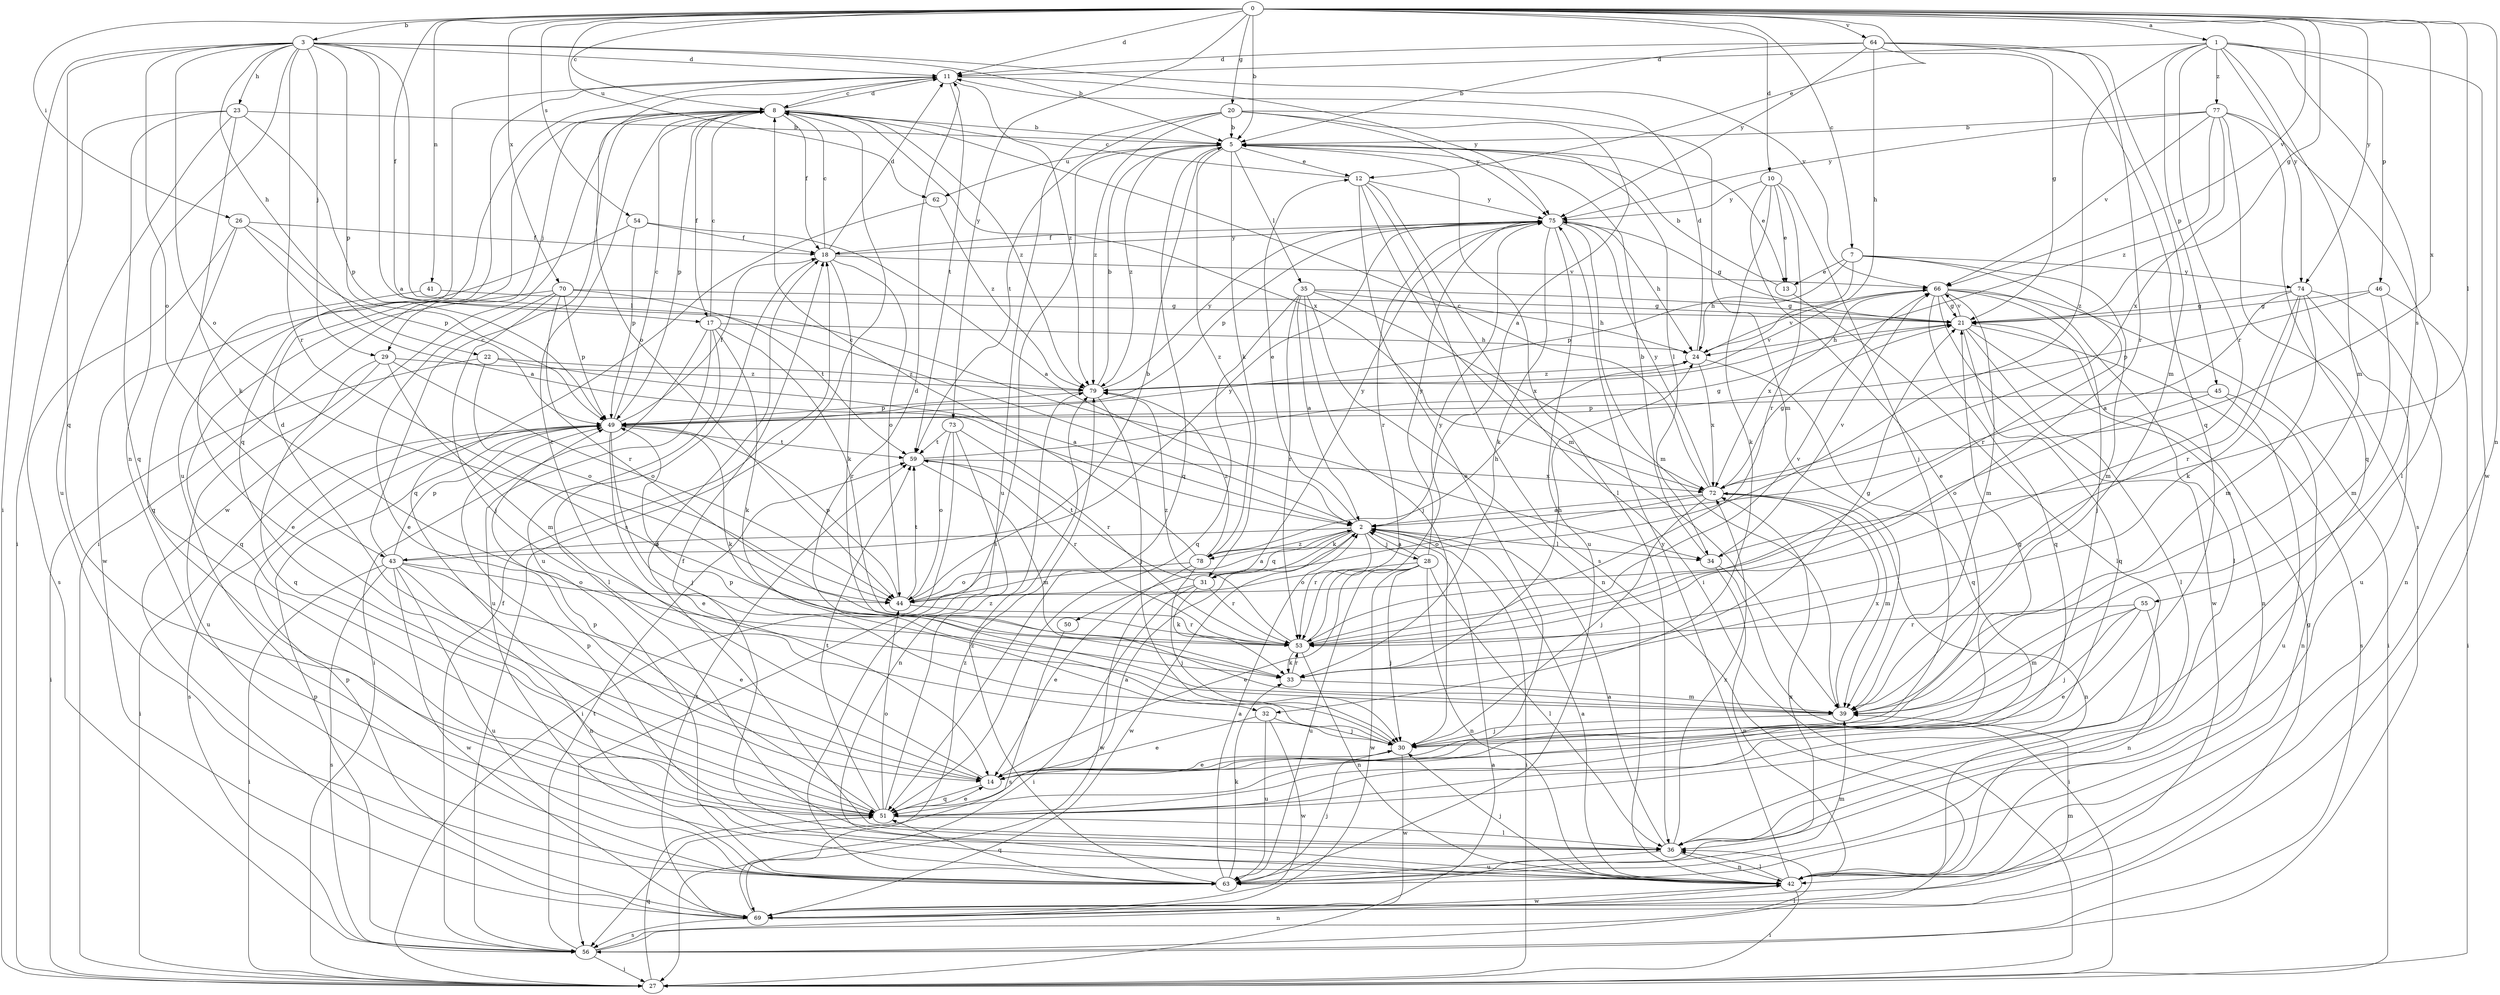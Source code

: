 strict digraph  {
0;
1;
2;
3;
5;
7;
8;
10;
11;
12;
13;
14;
17;
18;
20;
21;
22;
23;
24;
26;
27;
28;
29;
30;
31;
32;
33;
34;
35;
36;
39;
41;
42;
43;
44;
45;
46;
49;
50;
51;
53;
54;
55;
56;
59;
62;
63;
64;
66;
69;
70;
72;
73;
74;
75;
77;
78;
79;
0 -> 1  [label=a];
0 -> 3  [label=b];
0 -> 5  [label=b];
0 -> 7  [label=c];
0 -> 8  [label=c];
0 -> 10  [label=d];
0 -> 11  [label=d];
0 -> 12  [label=e];
0 -> 17  [label=f];
0 -> 20  [label=g];
0 -> 21  [label=g];
0 -> 26  [label=i];
0 -> 34  [label=l];
0 -> 41  [label=n];
0 -> 42  [label=n];
0 -> 54  [label=s];
0 -> 62  [label=u];
0 -> 64  [label=v];
0 -> 66  [label=v];
0 -> 70  [label=x];
0 -> 72  [label=x];
0 -> 73  [label=y];
0 -> 74  [label=y];
1 -> 11  [label=d];
1 -> 39  [label=m];
1 -> 45  [label=p];
1 -> 46  [label=p];
1 -> 53  [label=r];
1 -> 55  [label=s];
1 -> 69  [label=w];
1 -> 74  [label=y];
1 -> 77  [label=z];
1 -> 78  [label=z];
2 -> 12  [label=e];
2 -> 27  [label=i];
2 -> 28  [label=j];
2 -> 31  [label=k];
2 -> 34  [label=l];
2 -> 43  [label=o];
2 -> 50  [label=q];
2 -> 53  [label=r];
2 -> 69  [label=w];
2 -> 78  [label=z];
3 -> 2  [label=a];
3 -> 5  [label=b];
3 -> 11  [label=d];
3 -> 22  [label=h];
3 -> 23  [label=h];
3 -> 27  [label=i];
3 -> 29  [label=j];
3 -> 34  [label=l];
3 -> 42  [label=n];
3 -> 43  [label=o];
3 -> 44  [label=o];
3 -> 49  [label=p];
3 -> 51  [label=q];
3 -> 53  [label=r];
3 -> 66  [label=v];
5 -> 12  [label=e];
5 -> 13  [label=e];
5 -> 31  [label=k];
5 -> 34  [label=l];
5 -> 35  [label=l];
5 -> 36  [label=l];
5 -> 51  [label=q];
5 -> 56  [label=s];
5 -> 62  [label=u];
5 -> 78  [label=z];
5 -> 79  [label=z];
7 -> 13  [label=e];
7 -> 24  [label=h];
7 -> 39  [label=m];
7 -> 49  [label=p];
7 -> 53  [label=r];
7 -> 74  [label=y];
8 -> 5  [label=b];
8 -> 11  [label=d];
8 -> 17  [label=f];
8 -> 18  [label=f];
8 -> 27  [label=i];
8 -> 29  [label=j];
8 -> 49  [label=p];
8 -> 56  [label=s];
8 -> 69  [label=w];
8 -> 72  [label=x];
8 -> 79  [label=z];
10 -> 13  [label=e];
10 -> 14  [label=e];
10 -> 30  [label=j];
10 -> 32  [label=k];
10 -> 53  [label=r];
10 -> 75  [label=y];
11 -> 8  [label=c];
11 -> 44  [label=o];
11 -> 51  [label=q];
11 -> 59  [label=t];
11 -> 63  [label=u];
11 -> 75  [label=y];
11 -> 79  [label=z];
12 -> 8  [label=c];
12 -> 14  [label=e];
12 -> 27  [label=i];
12 -> 39  [label=m];
12 -> 56  [label=s];
12 -> 75  [label=y];
13 -> 5  [label=b];
13 -> 36  [label=l];
14 -> 8  [label=c];
14 -> 11  [label=d];
14 -> 21  [label=g];
14 -> 51  [label=q];
17 -> 8  [label=c];
17 -> 24  [label=h];
17 -> 27  [label=i];
17 -> 32  [label=k];
17 -> 36  [label=l];
17 -> 53  [label=r];
17 -> 63  [label=u];
18 -> 8  [label=c];
18 -> 11  [label=d];
18 -> 33  [label=k];
18 -> 44  [label=o];
18 -> 63  [label=u];
18 -> 66  [label=v];
18 -> 75  [label=y];
20 -> 2  [label=a];
20 -> 5  [label=b];
20 -> 39  [label=m];
20 -> 59  [label=t];
20 -> 63  [label=u];
20 -> 75  [label=y];
20 -> 79  [label=z];
21 -> 24  [label=h];
21 -> 36  [label=l];
21 -> 42  [label=n];
21 -> 51  [label=q];
21 -> 56  [label=s];
21 -> 66  [label=v];
22 -> 2  [label=a];
22 -> 27  [label=i];
22 -> 44  [label=o];
22 -> 79  [label=z];
23 -> 5  [label=b];
23 -> 27  [label=i];
23 -> 33  [label=k];
23 -> 49  [label=p];
23 -> 51  [label=q];
23 -> 63  [label=u];
24 -> 11  [label=d];
24 -> 51  [label=q];
24 -> 66  [label=v];
24 -> 72  [label=x];
24 -> 79  [label=z];
26 -> 2  [label=a];
26 -> 18  [label=f];
26 -> 49  [label=p];
26 -> 51  [label=q];
26 -> 56  [label=s];
27 -> 2  [label=a];
27 -> 51  [label=q];
28 -> 2  [label=a];
28 -> 14  [label=e];
28 -> 30  [label=j];
28 -> 36  [label=l];
28 -> 42  [label=n];
28 -> 44  [label=o];
28 -> 63  [label=u];
28 -> 69  [label=w];
28 -> 75  [label=y];
29 -> 39  [label=m];
29 -> 44  [label=o];
29 -> 51  [label=q];
29 -> 63  [label=u];
29 -> 79  [label=z];
30 -> 14  [label=e];
30 -> 49  [label=p];
30 -> 69  [label=w];
31 -> 27  [label=i];
31 -> 33  [label=k];
31 -> 53  [label=r];
31 -> 59  [label=t];
31 -> 69  [label=w];
31 -> 75  [label=y];
32 -> 14  [label=e];
32 -> 30  [label=j];
32 -> 63  [label=u];
32 -> 69  [label=w];
33 -> 21  [label=g];
33 -> 24  [label=h];
33 -> 39  [label=m];
33 -> 53  [label=r];
34 -> 5  [label=b];
34 -> 27  [label=i];
34 -> 42  [label=n];
34 -> 66  [label=v];
35 -> 2  [label=a];
35 -> 21  [label=g];
35 -> 24  [label=h];
35 -> 30  [label=j];
35 -> 42  [label=n];
35 -> 51  [label=q];
35 -> 53  [label=r];
35 -> 72  [label=x];
36 -> 2  [label=a];
36 -> 18  [label=f];
36 -> 42  [label=n];
36 -> 49  [label=p];
36 -> 63  [label=u];
36 -> 72  [label=x];
39 -> 11  [label=d];
39 -> 30  [label=j];
39 -> 72  [label=x];
41 -> 14  [label=e];
41 -> 21  [label=g];
42 -> 2  [label=a];
42 -> 18  [label=f];
42 -> 27  [label=i];
42 -> 30  [label=j];
42 -> 36  [label=l];
42 -> 69  [label=w];
42 -> 75  [label=y];
43 -> 8  [label=c];
43 -> 14  [label=e];
43 -> 27  [label=i];
43 -> 42  [label=n];
43 -> 44  [label=o];
43 -> 49  [label=p];
43 -> 56  [label=s];
43 -> 63  [label=u];
43 -> 69  [label=w];
43 -> 75  [label=y];
44 -> 2  [label=a];
44 -> 5  [label=b];
44 -> 49  [label=p];
44 -> 53  [label=r];
44 -> 59  [label=t];
45 -> 42  [label=n];
45 -> 44  [label=o];
45 -> 49  [label=p];
45 -> 63  [label=u];
46 -> 21  [label=g];
46 -> 27  [label=i];
46 -> 39  [label=m];
46 -> 49  [label=p];
49 -> 8  [label=c];
49 -> 14  [label=e];
49 -> 18  [label=f];
49 -> 27  [label=i];
49 -> 30  [label=j];
49 -> 33  [label=k];
49 -> 56  [label=s];
49 -> 59  [label=t];
50 -> 56  [label=s];
51 -> 2  [label=a];
51 -> 14  [label=e];
51 -> 36  [label=l];
51 -> 44  [label=o];
51 -> 49  [label=p];
51 -> 59  [label=t];
51 -> 79  [label=z];
53 -> 33  [label=k];
53 -> 42  [label=n];
53 -> 66  [label=v];
53 -> 75  [label=y];
53 -> 79  [label=z];
54 -> 2  [label=a];
54 -> 18  [label=f];
54 -> 49  [label=p];
54 -> 69  [label=w];
55 -> 14  [label=e];
55 -> 30  [label=j];
55 -> 39  [label=m];
55 -> 42  [label=n];
55 -> 53  [label=r];
56 -> 18  [label=f];
56 -> 27  [label=i];
56 -> 36  [label=l];
56 -> 42  [label=n];
56 -> 49  [label=p];
56 -> 59  [label=t];
59 -> 21  [label=g];
59 -> 39  [label=m];
59 -> 53  [label=r];
59 -> 72  [label=x];
62 -> 51  [label=q];
62 -> 79  [label=z];
63 -> 2  [label=a];
63 -> 30  [label=j];
63 -> 33  [label=k];
63 -> 39  [label=m];
63 -> 51  [label=q];
63 -> 72  [label=x];
63 -> 79  [label=z];
64 -> 5  [label=b];
64 -> 11  [label=d];
64 -> 21  [label=g];
64 -> 24  [label=h];
64 -> 39  [label=m];
64 -> 51  [label=q];
64 -> 53  [label=r];
64 -> 75  [label=y];
66 -> 21  [label=g];
66 -> 27  [label=i];
66 -> 30  [label=j];
66 -> 36  [label=l];
66 -> 39  [label=m];
66 -> 51  [label=q];
66 -> 69  [label=w];
66 -> 72  [label=x];
69 -> 21  [label=g];
69 -> 39  [label=m];
69 -> 49  [label=p];
69 -> 56  [label=s];
69 -> 59  [label=t];
69 -> 79  [label=z];
70 -> 14  [label=e];
70 -> 21  [label=g];
70 -> 30  [label=j];
70 -> 49  [label=p];
70 -> 51  [label=q];
70 -> 53  [label=r];
70 -> 59  [label=t];
72 -> 2  [label=a];
72 -> 8  [label=c];
72 -> 21  [label=g];
72 -> 30  [label=j];
72 -> 39  [label=m];
72 -> 42  [label=n];
72 -> 44  [label=o];
72 -> 75  [label=y];
73 -> 27  [label=i];
73 -> 42  [label=n];
73 -> 44  [label=o];
73 -> 53  [label=r];
73 -> 59  [label=t];
74 -> 2  [label=a];
74 -> 21  [label=g];
74 -> 33  [label=k];
74 -> 39  [label=m];
74 -> 42  [label=n];
74 -> 53  [label=r];
74 -> 63  [label=u];
75 -> 18  [label=f];
75 -> 21  [label=g];
75 -> 24  [label=h];
75 -> 33  [label=k];
75 -> 39  [label=m];
75 -> 49  [label=p];
75 -> 53  [label=r];
75 -> 63  [label=u];
77 -> 5  [label=b];
77 -> 36  [label=l];
77 -> 51  [label=q];
77 -> 56  [label=s];
77 -> 66  [label=v];
77 -> 72  [label=x];
77 -> 75  [label=y];
77 -> 79  [label=z];
78 -> 8  [label=c];
78 -> 14  [label=e];
78 -> 24  [label=h];
78 -> 30  [label=j];
78 -> 44  [label=o];
78 -> 79  [label=z];
79 -> 5  [label=b];
79 -> 30  [label=j];
79 -> 49  [label=p];
79 -> 66  [label=v];
79 -> 75  [label=y];
}
